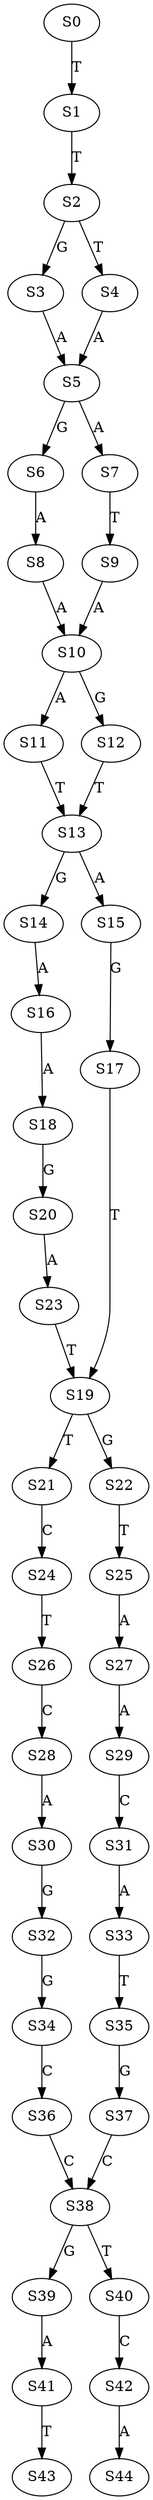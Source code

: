 strict digraph  {
	S0 -> S1 [ label = T ];
	S1 -> S2 [ label = T ];
	S2 -> S3 [ label = G ];
	S2 -> S4 [ label = T ];
	S3 -> S5 [ label = A ];
	S4 -> S5 [ label = A ];
	S5 -> S6 [ label = G ];
	S5 -> S7 [ label = A ];
	S6 -> S8 [ label = A ];
	S7 -> S9 [ label = T ];
	S8 -> S10 [ label = A ];
	S9 -> S10 [ label = A ];
	S10 -> S11 [ label = A ];
	S10 -> S12 [ label = G ];
	S11 -> S13 [ label = T ];
	S12 -> S13 [ label = T ];
	S13 -> S14 [ label = G ];
	S13 -> S15 [ label = A ];
	S14 -> S16 [ label = A ];
	S15 -> S17 [ label = G ];
	S16 -> S18 [ label = A ];
	S17 -> S19 [ label = T ];
	S18 -> S20 [ label = G ];
	S19 -> S21 [ label = T ];
	S19 -> S22 [ label = G ];
	S20 -> S23 [ label = A ];
	S21 -> S24 [ label = C ];
	S22 -> S25 [ label = T ];
	S23 -> S19 [ label = T ];
	S24 -> S26 [ label = T ];
	S25 -> S27 [ label = A ];
	S26 -> S28 [ label = C ];
	S27 -> S29 [ label = A ];
	S28 -> S30 [ label = A ];
	S29 -> S31 [ label = C ];
	S30 -> S32 [ label = G ];
	S31 -> S33 [ label = A ];
	S32 -> S34 [ label = G ];
	S33 -> S35 [ label = T ];
	S34 -> S36 [ label = C ];
	S35 -> S37 [ label = G ];
	S36 -> S38 [ label = C ];
	S37 -> S38 [ label = C ];
	S38 -> S39 [ label = G ];
	S38 -> S40 [ label = T ];
	S39 -> S41 [ label = A ];
	S40 -> S42 [ label = C ];
	S41 -> S43 [ label = T ];
	S42 -> S44 [ label = A ];
}
